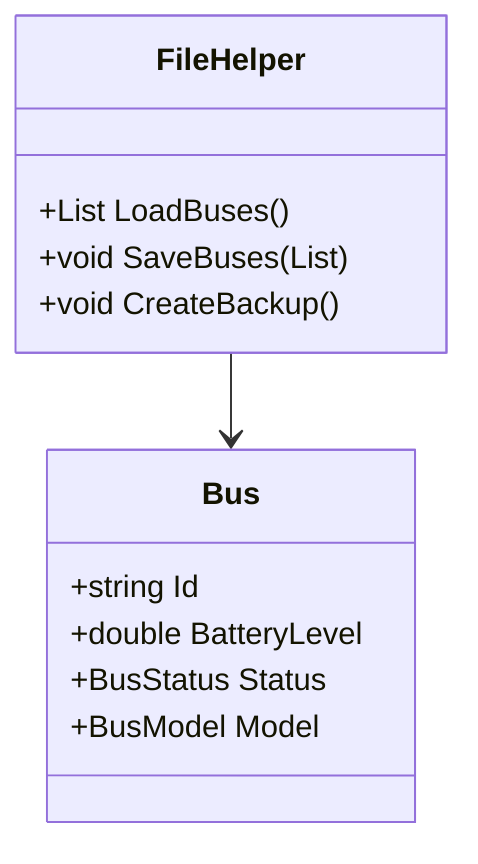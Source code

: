 %% DCD (Design Class Diagram) for Use Case 11
classDiagram
    class FileHelper {
        +List<Bus> LoadBuses()
        +void SaveBuses(List<Bus>)
        +void CreateBackup()
    }
 
    class Bus {
        +string Id
        +double BatteryLevel
        +BusStatus Status
        +BusModel Model
    }
 
    FileHelper --> Bus